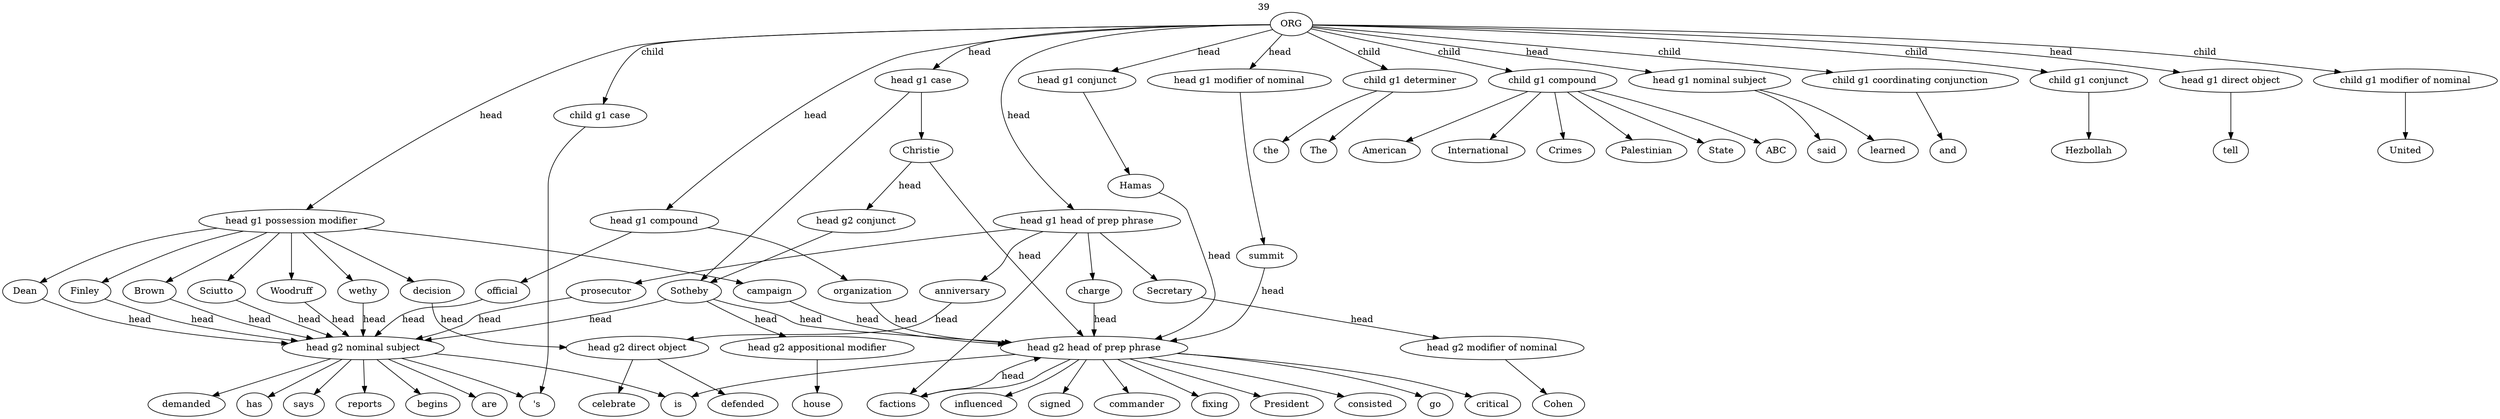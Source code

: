 strict digraph  {
ORG [weight=39, xlabel=39];
"head g1 possession modifier" [weight=9, lp="-1.791759469228055"];
Sciutto [weight=2, lp="-1.5040773967762742"];
"child g1 case" [weight=9, lp="-1.791759469228055"];
"'s" [weight=10, lp="-0.693147180559945"];
"head g2 nominal subject" [weight=10, lp="0.0"];
reports [weight=1, lp="-2.995732273553991"];
"head g1 compound" [weight=2, lp="-3.295836866004329"];
organization [weight=1, lp="-0.6931471805599453"];
"head g2 head of prep phrase" [weight=10, lp="0.0"];
commander [weight=1, lp="-2.6390573296152584"];
Finley [weight=1, lp="-2.1972245773362196"];
begins [weight=1, lp="-2.995732273553991"];
"head g1 head of prep phrase" [weight=5, lp="-2.379546134130174"];
anniversary [weight=1, lp="-1.791759469228055"];
"child g1 determiner" [weight=5, lp="-2.379546134130174"];
the [weight=4, lp="-0.2231435513142097"];
"child g1 compound" [weight=7, lp="-2.043073897508961"];
American [weight=1, lp="-1.9459101490553132"];
"head g2 direct object" [weight=2, lp="0.0"];
celebrate [weight=1, lp="-0.6931471805599453"];
Dean [weight=1, lp="-2.1972245773362196"];
is [weight=4, lp="-1.2527629684953678"];
"head g1 nominal subject" [weight=2, lp="-3.295836866004329"];
said [weight=1, lp="-0.6931471805599453"];
The [weight=1, lp="-1.6094379124341003"];
"head g1 case" [weight=9, lp="-1.791759469228055"];
Sotheby [weight=8, lp="0.0"];
"head g2 appositional modifier" [weight=1, lp="-3.044522437723423"];
house [weight=1, lp="0.0"];
Christie [weight=4, lp="-1.0986122886681098"];
fixing [weight=1, lp="-2.6390573296152584"];
Brown [weight=1, lp="-2.1972245773362196"];
President [weight=1, lp="-2.6390573296152584"];
consisted [weight=1, lp="-2.6390573296152584"];
"head g2 conjunct" [weight=3, lp="-1.466337068793427"];
are [weight=1, lp="-2.995732273553991"];
go [weight=1, lp="-2.6390573296152584"];
prosecutor [weight=1, lp="-1.791759469228055"];
International [weight=1, lp="-1.9459101490553132"];
Crimes [weight=1, lp="-1.9459101490553132"];
demanded [weight=1, lp="-2.995732273553991"];
campaign [weight=1, lp="-2.1972245773362196"];
critical [weight=1, lp="-2.6390573296152584"];
has [weight=1, lp="-2.995732273553991"];
charge [weight=1, lp="-1.791759469228055"];
Palestinian [weight=1, lp="-1.9459101490553132"];
factions [weight=2, lp="-1.945910149055313"];
"child g1 coordinating conjunction" [weight=1, lp="-3.9889840465642745"];
and [weight=1, lp="0.0"];
"child g1 conjunct" [weight=1, lp="-3.9889840465642745"];
Hezbollah [weight=1, lp="0.0"];
influenced [weight=1, lp="-2.6390573296152584"];
"head g1 conjunct" [weight=1, lp="-3.9889840465642745"];
Hamas [weight=1, lp="0.0"];
official [weight=1, lp="-0.6931471805599453"];
State [weight=1, lp="-1.9459101490553132"];
says [weight=1, lp="-2.995732273553991"];
Woodruff [weight=1, lp="-2.1972245773362196"];
Secretary [weight=1, lp="-1.791759469228055"];
"head g2 modifier of nominal" [weight=1, lp="0.0"];
Cohen [weight=1, lp="0.0"];
decision [weight=1, lp="-2.1972245773362196"];
defended [weight=1, lp="-0.6931471805599453"];
wethy [weight=1, lp="-2.1972245773362196"];
learned [weight=1, lp="-0.6931471805599453"];
ABC [weight=2, lp="-1.252762968495368"];
"head g1 direct object" [weight=1, lp="-3.9889840465642745"];
tell [weight=1, lp="0.0"];
"head g1 modifier of nominal" [weight=1, lp="-3.9889840465642745"];
summit [weight=1, lp="0.0"];
"child g1 modifier of nominal" [weight=1, lp="-3.9889840465642745"];
United [weight=1, lp="0.0"];
signed [weight=1, lp="-2.6390573296152584"];
ORG -> "head g1 possession modifier"  [label=head];
ORG -> "child g1 case"  [label=child];
ORG -> "head g1 compound"  [label=head];
ORG -> "head g1 head of prep phrase"  [label=head];
ORG -> "child g1 determiner"  [label=child];
ORG -> "child g1 compound"  [label=child];
ORG -> "head g1 nominal subject"  [label=head];
ORG -> "head g1 case"  [label=head];
ORG -> "child g1 coordinating conjunction"  [label=child];
ORG -> "child g1 conjunct"  [label=child];
ORG -> "head g1 conjunct"  [label=head];
ORG -> "head g1 direct object"  [label=head];
ORG -> "head g1 modifier of nominal"  [label=head];
ORG -> "child g1 modifier of nominal"  [label=child];
"head g1 possession modifier" -> Sciutto;
"head g1 possession modifier" -> Finley;
"head g1 possession modifier" -> Dean;
"head g1 possession modifier" -> Brown;
"head g1 possession modifier" -> campaign;
"head g1 possession modifier" -> Woodruff;
"head g1 possession modifier" -> decision;
"head g1 possession modifier" -> wethy;
Sciutto -> "head g2 nominal subject"  [label=head];
"child g1 case" -> "'s";
"head g2 nominal subject" -> reports;
"head g2 nominal subject" -> begins;
"head g2 nominal subject" -> is;
"head g2 nominal subject" -> are;
"head g2 nominal subject" -> demanded;
"head g2 nominal subject" -> has;
"head g2 nominal subject" -> says;
"head g2 nominal subject" -> "'s";
"head g1 compound" -> organization;
"head g1 compound" -> official;
organization -> "head g2 head of prep phrase"  [label=head];
"head g2 head of prep phrase" -> commander;
"head g2 head of prep phrase" -> fixing;
"head g2 head of prep phrase" -> President;
"head g2 head of prep phrase" -> consisted;
"head g2 head of prep phrase" -> go;
"head g2 head of prep phrase" -> critical;
"head g2 head of prep phrase" -> is;
"head g2 head of prep phrase" -> influenced;
"head g2 head of prep phrase" -> factions;
"head g2 head of prep phrase" -> signed;
Finley -> "head g2 nominal subject"  [label=head];
"head g1 head of prep phrase" -> anniversary;
"head g1 head of prep phrase" -> prosecutor;
"head g1 head of prep phrase" -> charge;
"head g1 head of prep phrase" -> factions;
"head g1 head of prep phrase" -> Secretary;
anniversary -> "head g2 direct object"  [label=head];
"child g1 determiner" -> the;
"child g1 determiner" -> The;
"child g1 compound" -> American;
"child g1 compound" -> International;
"child g1 compound" -> Crimes;
"child g1 compound" -> Palestinian;
"child g1 compound" -> State;
"child g1 compound" -> ABC;
"head g2 direct object" -> celebrate;
"head g2 direct object" -> defended;
Dean -> "head g2 nominal subject"  [label=head];
"head g1 nominal subject" -> said;
"head g1 nominal subject" -> learned;
"head g1 case" -> Sotheby;
"head g1 case" -> Christie;
Sotheby -> "head g2 appositional modifier"  [label=head];
Sotheby -> "head g2 head of prep phrase"  [label=head];
Sotheby -> "head g2 nominal subject"  [label=head];
"head g2 appositional modifier" -> house;
Christie -> "head g2 head of prep phrase"  [label=head];
Christie -> "head g2 conjunct"  [label=head];
Brown -> "head g2 nominal subject"  [label=head];
"head g2 conjunct" -> Sotheby;
prosecutor -> "head g2 nominal subject"  [label=head];
campaign -> "head g2 head of prep phrase"  [label=head];
charge -> "head g2 head of prep phrase"  [label=head];
factions -> "head g2 head of prep phrase"  [label=head];
"child g1 coordinating conjunction" -> and;
"child g1 conjunct" -> Hezbollah;
"head g1 conjunct" -> Hamas;
Hamas -> "head g2 head of prep phrase"  [label=head];
official -> "head g2 nominal subject"  [label=head];
Woodruff -> "head g2 nominal subject"  [label=head];
Secretary -> "head g2 modifier of nominal"  [label=head];
"head g2 modifier of nominal" -> Cohen;
decision -> "head g2 direct object"  [label=head];
wethy -> "head g2 nominal subject"  [label=head];
"head g1 direct object" -> tell;
"head g1 modifier of nominal" -> summit;
summit -> "head g2 head of prep phrase"  [label=head];
"child g1 modifier of nominal" -> United;
}

